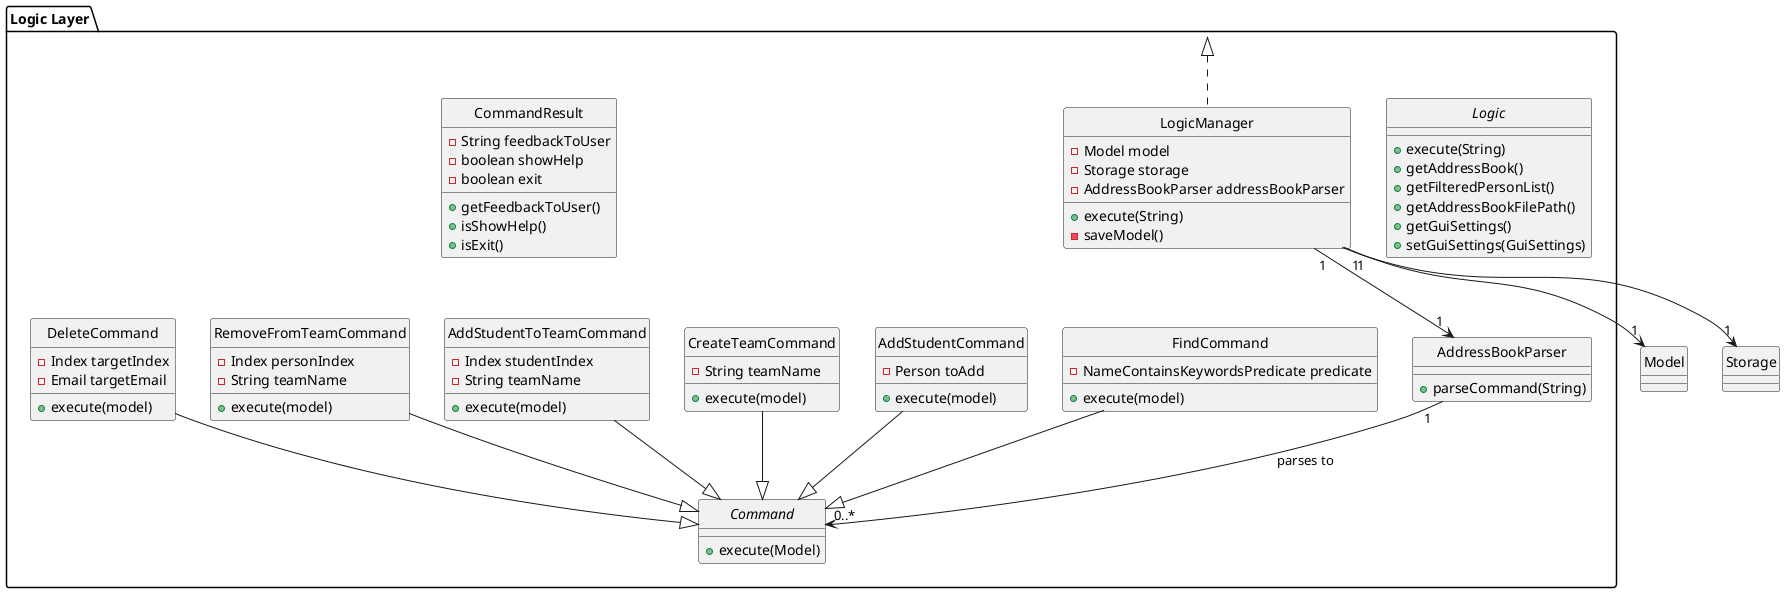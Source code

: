 @startuml
hide circle

package "Logic Layer" as Logic {
    interface Logic {
        +execute(String)
        +getAddressBook()
        +getFilteredPersonList()
        +getAddressBookFilePath()
        +getGuiSettings()
        +setGuiSettings(GuiSettings)
    }

    class LogicManager {
        -Model model
        -Storage storage
        -AddressBookParser addressBookParser
        +execute(String)
        -saveModel()
    }

    class AddressBookParser {
        +parseCommand(String)
    }

    abstract class Command {
        +execute(Model)
    }

    class FindCommand {
        -NameContainsKeywordsPredicate predicate
        +execute(model)
    }

    class AddStudentCommand {
        -Person toAdd
        +execute(model)
    }

    class CreateTeamCommand {
        -String teamName
        +execute(model)
    }

    class AddStudentToTeamCommand {
        -Index studentIndex
        -String teamName
        +execute(model)
    }

    class RemoveFromTeamCommand {
        -Index personIndex
        -String teamName
        +execute(model)
    }

    class DeleteCommand {
        -Index targetIndex
        -Email targetEmail
        +execute(model)
    }

    class CommandResult {
        -String feedbackToUser
        -boolean showHelp
        -boolean exit 
        +getFeedbackToUser()
        +isShowHelp()
        +isExit()
    }
}

LogicManager .up.|> Logic
LogicManager "1" --> "1" AddressBookParser
LogicManager "1" --> "1" Model
LogicManager "1" --> "1" Storage
AddressBookParser "1" --> "0..*" Command : parses to
FindCommand --|> Command
AddStudentCommand --|> Command
CreateTeamCommand --|> Command
AddStudentToTeamCommand --|> Command
RemoveFromTeamCommand --|> Command
DeleteCommand --|> Command

@enduml
